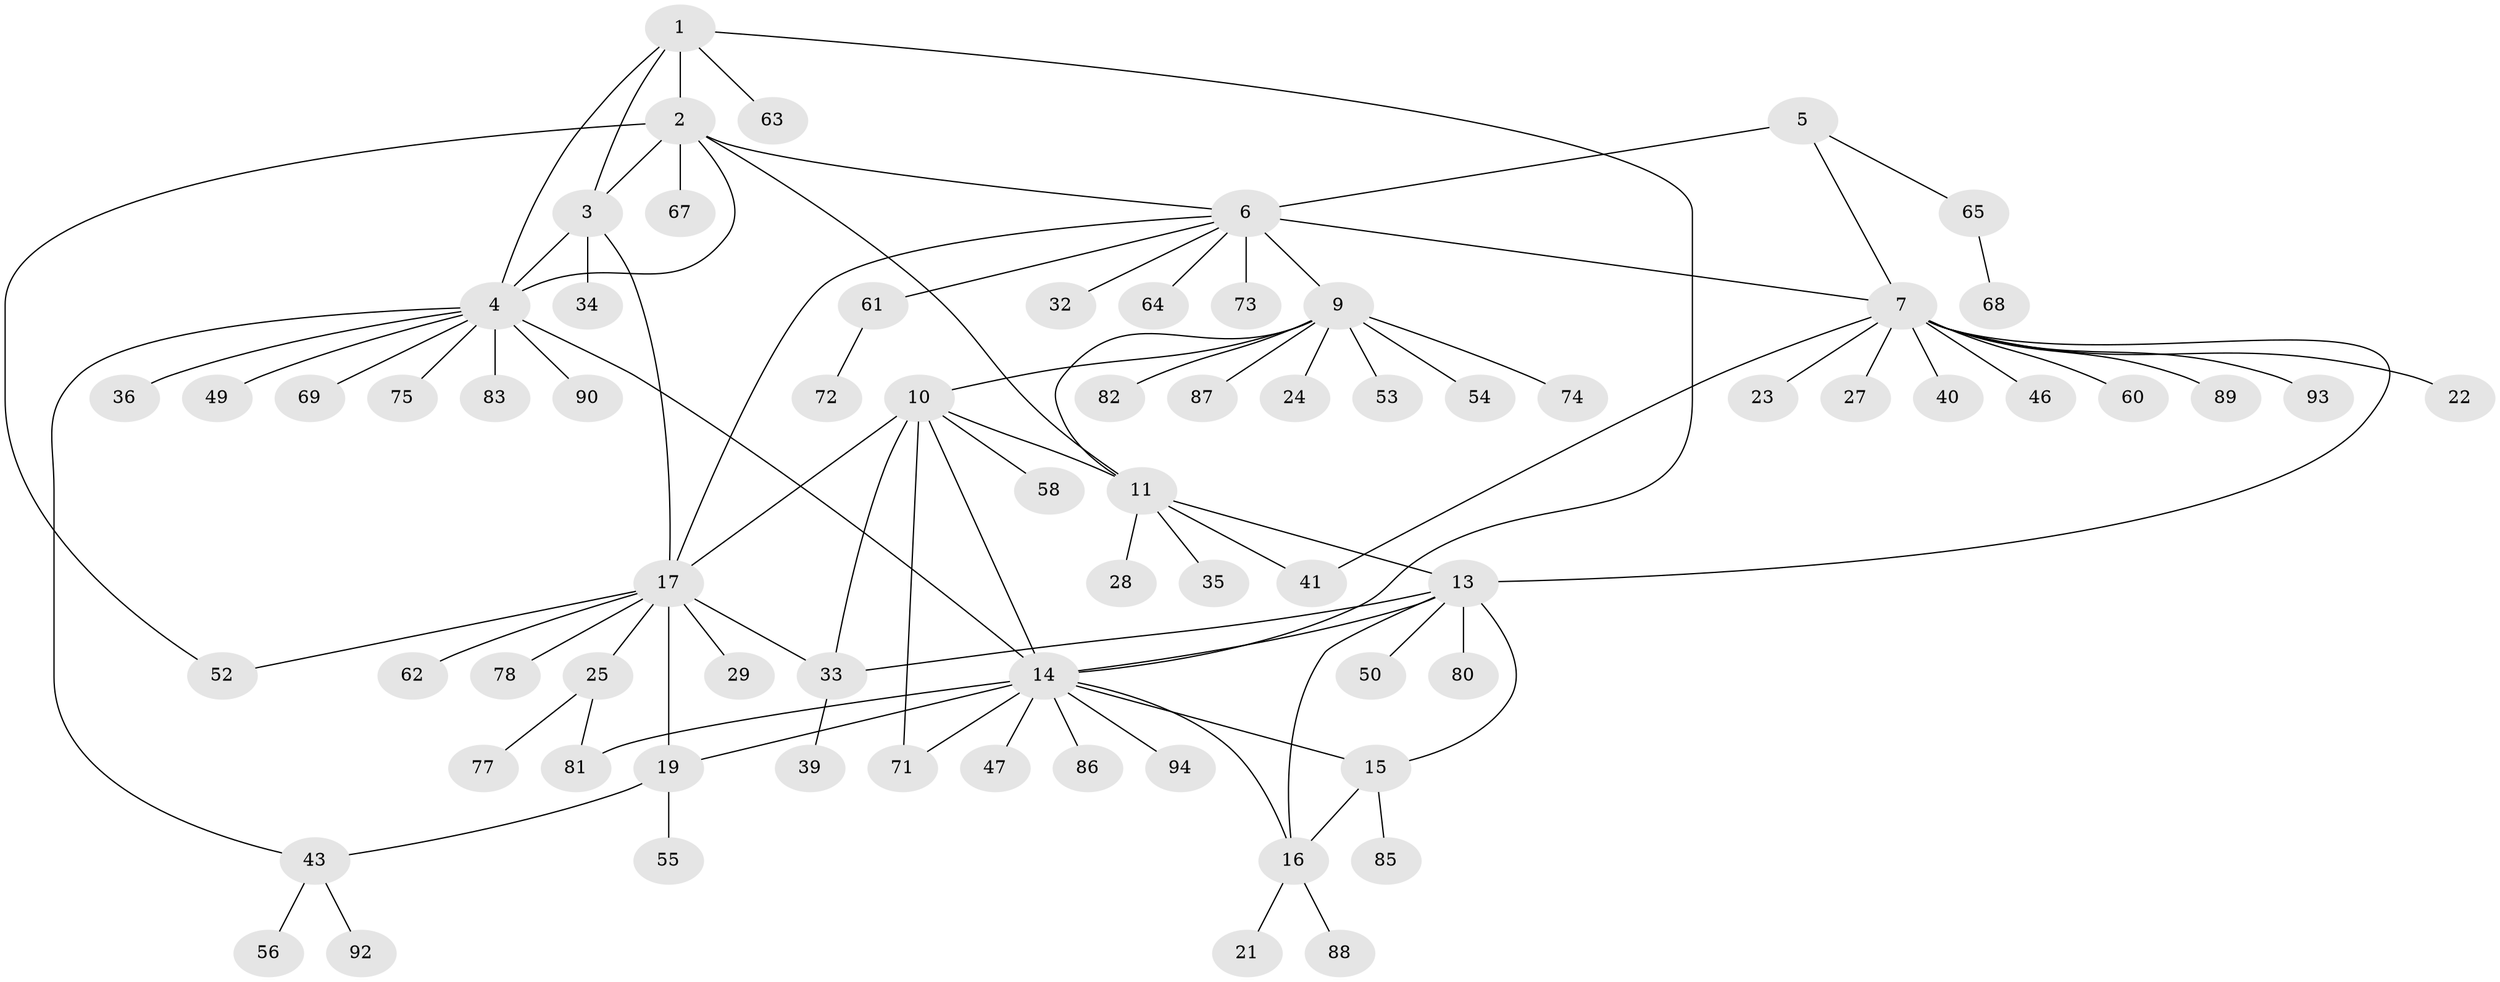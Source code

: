// original degree distribution, {5: 0.031914893617021274, 7: 0.02127659574468085, 6: 0.0425531914893617, 12: 0.02127659574468085, 4: 0.0425531914893617, 8: 0.031914893617021274, 14: 0.010638297872340425, 11: 0.010638297872340425, 9: 0.010638297872340425, 3: 0.031914893617021274, 1: 0.574468085106383, 2: 0.1702127659574468}
// Generated by graph-tools (version 1.1) at 2025/42/03/06/25 10:42:12]
// undirected, 72 vertices, 94 edges
graph export_dot {
graph [start="1"]
  node [color=gray90,style=filled];
  1 [super="+42"];
  2;
  3 [super="+51"];
  4 [super="+37"];
  5;
  6 [super="+8"];
  7 [super="+48"];
  9 [super="+91"];
  10 [super="+12"];
  11 [super="+30"];
  13 [super="+59"];
  14 [super="+26"];
  15 [super="+84"];
  16 [super="+70"];
  17 [super="+18"];
  19 [super="+20"];
  21;
  22;
  23 [super="+31"];
  24;
  25 [super="+57"];
  27;
  28;
  29;
  32;
  33 [super="+38"];
  34;
  35;
  36;
  39 [super="+44"];
  40;
  41 [super="+79"];
  43 [super="+45"];
  46;
  47 [super="+66"];
  49;
  50 [super="+76"];
  52;
  53;
  54;
  55;
  56;
  58;
  60;
  61;
  62;
  63;
  64;
  65;
  67;
  68;
  69;
  71;
  72;
  73;
  74;
  75;
  77;
  78;
  80;
  81;
  82;
  83;
  85;
  86;
  87;
  88;
  89;
  90;
  92;
  93;
  94;
  1 -- 2;
  1 -- 3;
  1 -- 4;
  1 -- 63;
  1 -- 14;
  2 -- 3;
  2 -- 4;
  2 -- 6;
  2 -- 11;
  2 -- 52;
  2 -- 67;
  3 -- 4;
  3 -- 17;
  3 -- 34;
  4 -- 14;
  4 -- 36;
  4 -- 49;
  4 -- 69;
  4 -- 75;
  4 -- 83;
  4 -- 90;
  4 -- 43;
  5 -- 6 [weight=2];
  5 -- 7;
  5 -- 65;
  6 -- 7 [weight=2];
  6 -- 32;
  6 -- 61;
  6 -- 64;
  6 -- 73;
  6 -- 17;
  6 -- 9;
  7 -- 13;
  7 -- 22;
  7 -- 23;
  7 -- 27;
  7 -- 40;
  7 -- 46;
  7 -- 60;
  7 -- 89;
  7 -- 93;
  7 -- 41;
  9 -- 10 [weight=2];
  9 -- 11;
  9 -- 24;
  9 -- 53;
  9 -- 54;
  9 -- 74;
  9 -- 82;
  9 -- 87;
  10 -- 11 [weight=2];
  10 -- 58;
  10 -- 33;
  10 -- 71;
  10 -- 14;
  10 -- 17;
  11 -- 28;
  11 -- 41;
  11 -- 13;
  11 -- 35;
  13 -- 14;
  13 -- 15;
  13 -- 16;
  13 -- 33;
  13 -- 50;
  13 -- 80;
  14 -- 15;
  14 -- 16;
  14 -- 19;
  14 -- 47;
  14 -- 71;
  14 -- 81;
  14 -- 94;
  14 -- 86;
  15 -- 16;
  15 -- 85;
  16 -- 21;
  16 -- 88;
  17 -- 19 [weight=4];
  17 -- 25;
  17 -- 52;
  17 -- 78;
  17 -- 33;
  17 -- 29;
  17 -- 62;
  19 -- 43;
  19 -- 55;
  25 -- 77;
  25 -- 81;
  33 -- 39;
  43 -- 56;
  43 -- 92;
  61 -- 72;
  65 -- 68;
}

